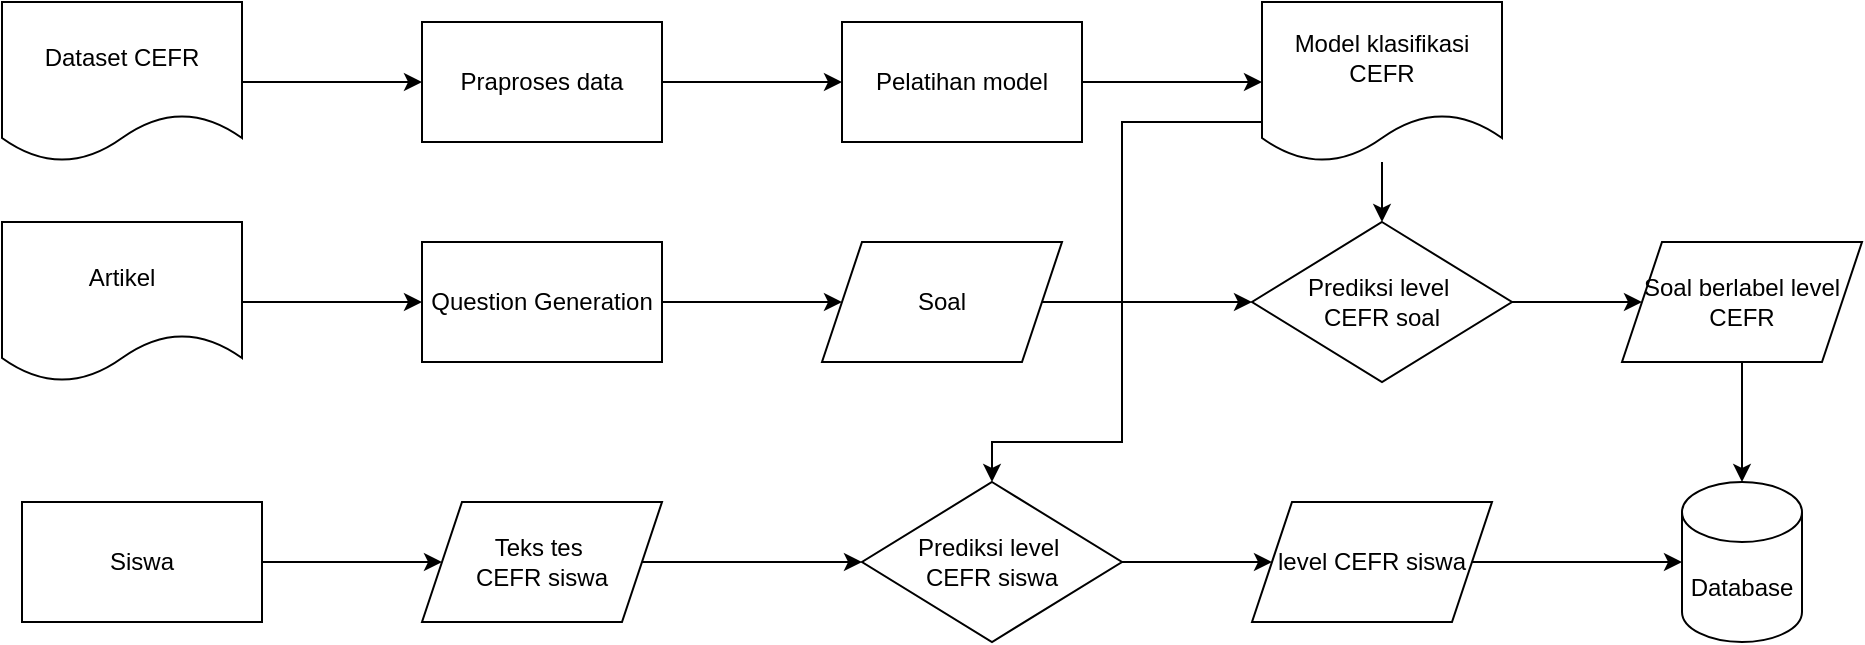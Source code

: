 <mxfile version="24.5.4" type="device">
  <diagram name="Halaman-1" id="qZEX9r17VSvdaLq3SQqc">
    <mxGraphModel dx="1358" dy="549" grid="1" gridSize="10" guides="1" tooltips="1" connect="1" arrows="1" fold="1" page="1" pageScale="1" pageWidth="827" pageHeight="1169" math="0" shadow="0">
      <root>
        <mxCell id="0" />
        <mxCell id="1" parent="0" />
        <mxCell id="7Zbi0GaOsBWuneSq0yRR-12" style="edgeStyle=orthogonalEdgeStyle;rounded=0;orthogonalLoop=1;jettySize=auto;html=1;exitX=1;exitY=0.5;exitDx=0;exitDy=0;" edge="1" parent="1" source="7Zbi0GaOsBWuneSq0yRR-1" target="7Zbi0GaOsBWuneSq0yRR-11">
          <mxGeometry relative="1" as="geometry" />
        </mxCell>
        <mxCell id="7Zbi0GaOsBWuneSq0yRR-1" value="Artikel" style="shape=document;whiteSpace=wrap;html=1;boundedLbl=1;" vertex="1" parent="1">
          <mxGeometry x="120" y="130" width="120" height="80" as="geometry" />
        </mxCell>
        <mxCell id="7Zbi0GaOsBWuneSq0yRR-6" style="edgeStyle=orthogonalEdgeStyle;rounded=0;orthogonalLoop=1;jettySize=auto;html=1;exitX=1;exitY=0.5;exitDx=0;exitDy=0;" edge="1" parent="1" source="7Zbi0GaOsBWuneSq0yRR-3" target="7Zbi0GaOsBWuneSq0yRR-5">
          <mxGeometry relative="1" as="geometry" />
        </mxCell>
        <mxCell id="7Zbi0GaOsBWuneSq0yRR-3" value="Praproses data" style="rounded=0;whiteSpace=wrap;html=1;" vertex="1" parent="1">
          <mxGeometry x="330" y="30" width="120" height="60" as="geometry" />
        </mxCell>
        <mxCell id="7Zbi0GaOsBWuneSq0yRR-10" style="edgeStyle=orthogonalEdgeStyle;rounded=0;orthogonalLoop=1;jettySize=auto;html=1;exitX=1;exitY=0.5;exitDx=0;exitDy=0;" edge="1" parent="1" source="7Zbi0GaOsBWuneSq0yRR-5" target="7Zbi0GaOsBWuneSq0yRR-9">
          <mxGeometry relative="1" as="geometry" />
        </mxCell>
        <mxCell id="7Zbi0GaOsBWuneSq0yRR-5" value="Pelatihan model" style="rounded=0;whiteSpace=wrap;html=1;" vertex="1" parent="1">
          <mxGeometry x="540" y="30" width="120" height="60" as="geometry" />
        </mxCell>
        <mxCell id="7Zbi0GaOsBWuneSq0yRR-8" style="edgeStyle=orthogonalEdgeStyle;rounded=0;orthogonalLoop=1;jettySize=auto;html=1;" edge="1" parent="1" source="7Zbi0GaOsBWuneSq0yRR-14" target="7Zbi0GaOsBWuneSq0yRR-3">
          <mxGeometry relative="1" as="geometry">
            <mxPoint x="230" y="60" as="sourcePoint" />
          </mxGeometry>
        </mxCell>
        <mxCell id="7Zbi0GaOsBWuneSq0yRR-20" style="edgeStyle=orthogonalEdgeStyle;rounded=0;orthogonalLoop=1;jettySize=auto;html=1;" edge="1" parent="1" source="7Zbi0GaOsBWuneSq0yRR-9" target="7Zbi0GaOsBWuneSq0yRR-18">
          <mxGeometry relative="1" as="geometry" />
        </mxCell>
        <mxCell id="7Zbi0GaOsBWuneSq0yRR-34" style="edgeStyle=orthogonalEdgeStyle;rounded=0;orthogonalLoop=1;jettySize=auto;html=1;exitX=0;exitY=0.75;exitDx=0;exitDy=0;entryX=0.5;entryY=0;entryDx=0;entryDy=0;" edge="1" parent="1" source="7Zbi0GaOsBWuneSq0yRR-9" target="7Zbi0GaOsBWuneSq0yRR-27">
          <mxGeometry relative="1" as="geometry">
            <Array as="points">
              <mxPoint x="680" y="80" />
              <mxPoint x="680" y="240" />
              <mxPoint x="615" y="240" />
            </Array>
          </mxGeometry>
        </mxCell>
        <mxCell id="7Zbi0GaOsBWuneSq0yRR-9" value="Model klasifikasi CEFR" style="shape=document;whiteSpace=wrap;html=1;boundedLbl=1;" vertex="1" parent="1">
          <mxGeometry x="750" y="20" width="120" height="80" as="geometry" />
        </mxCell>
        <mxCell id="7Zbi0GaOsBWuneSq0yRR-16" style="edgeStyle=orthogonalEdgeStyle;rounded=0;orthogonalLoop=1;jettySize=auto;html=1;exitX=1;exitY=0.5;exitDx=0;exitDy=0;" edge="1" parent="1" source="7Zbi0GaOsBWuneSq0yRR-11" target="7Zbi0GaOsBWuneSq0yRR-15">
          <mxGeometry relative="1" as="geometry" />
        </mxCell>
        <mxCell id="7Zbi0GaOsBWuneSq0yRR-11" value="Question Generation" style="rounded=0;whiteSpace=wrap;html=1;" vertex="1" parent="1">
          <mxGeometry x="330" y="140" width="120" height="60" as="geometry" />
        </mxCell>
        <mxCell id="7Zbi0GaOsBWuneSq0yRR-14" value="Dataset CEFR" style="shape=document;whiteSpace=wrap;html=1;boundedLbl=1;" vertex="1" parent="1">
          <mxGeometry x="120" y="20" width="120" height="80" as="geometry" />
        </mxCell>
        <mxCell id="7Zbi0GaOsBWuneSq0yRR-19" style="edgeStyle=orthogonalEdgeStyle;rounded=0;orthogonalLoop=1;jettySize=auto;html=1;exitX=1;exitY=0.5;exitDx=0;exitDy=0;" edge="1" parent="1" source="7Zbi0GaOsBWuneSq0yRR-15" target="7Zbi0GaOsBWuneSq0yRR-18">
          <mxGeometry relative="1" as="geometry" />
        </mxCell>
        <mxCell id="7Zbi0GaOsBWuneSq0yRR-15" value="Soal" style="shape=parallelogram;perimeter=parallelogramPerimeter;whiteSpace=wrap;html=1;fixedSize=1;" vertex="1" parent="1">
          <mxGeometry x="530" y="140" width="120" height="60" as="geometry" />
        </mxCell>
        <mxCell id="7Zbi0GaOsBWuneSq0yRR-17" value="Database" style="shape=cylinder3;whiteSpace=wrap;html=1;boundedLbl=1;backgroundOutline=1;size=15;" vertex="1" parent="1">
          <mxGeometry x="960" y="260" width="60" height="80" as="geometry" />
        </mxCell>
        <mxCell id="7Zbi0GaOsBWuneSq0yRR-25" style="edgeStyle=orthogonalEdgeStyle;rounded=0;orthogonalLoop=1;jettySize=auto;html=1;exitX=1;exitY=0.5;exitDx=0;exitDy=0;" edge="1" parent="1" source="7Zbi0GaOsBWuneSq0yRR-18" target="7Zbi0GaOsBWuneSq0yRR-24">
          <mxGeometry relative="1" as="geometry" />
        </mxCell>
        <mxCell id="7Zbi0GaOsBWuneSq0yRR-18" value="Prediksi level&amp;nbsp;&lt;div&gt;CEFR soal&lt;/div&gt;" style="rhombus;whiteSpace=wrap;html=1;" vertex="1" parent="1">
          <mxGeometry x="745" y="130" width="130" height="80" as="geometry" />
        </mxCell>
        <mxCell id="7Zbi0GaOsBWuneSq0yRR-26" style="edgeStyle=orthogonalEdgeStyle;rounded=0;orthogonalLoop=1;jettySize=auto;html=1;exitX=0.5;exitY=1;exitDx=0;exitDy=0;" edge="1" parent="1" source="7Zbi0GaOsBWuneSq0yRR-24" target="7Zbi0GaOsBWuneSq0yRR-17">
          <mxGeometry relative="1" as="geometry" />
        </mxCell>
        <mxCell id="7Zbi0GaOsBWuneSq0yRR-24" value="Soal berlabel level CEFR" style="shape=parallelogram;perimeter=parallelogramPerimeter;whiteSpace=wrap;html=1;fixedSize=1;" vertex="1" parent="1">
          <mxGeometry x="930" y="140" width="120" height="60" as="geometry" />
        </mxCell>
        <mxCell id="7Zbi0GaOsBWuneSq0yRR-36" style="edgeStyle=orthogonalEdgeStyle;rounded=0;orthogonalLoop=1;jettySize=auto;html=1;exitX=1;exitY=0.5;exitDx=0;exitDy=0;entryX=0;entryY=0.5;entryDx=0;entryDy=0;" edge="1" parent="1" source="7Zbi0GaOsBWuneSq0yRR-27" target="7Zbi0GaOsBWuneSq0yRR-35">
          <mxGeometry relative="1" as="geometry" />
        </mxCell>
        <mxCell id="7Zbi0GaOsBWuneSq0yRR-27" value="Prediksi level&amp;nbsp;&lt;div&gt;CEFR siswa&lt;/div&gt;" style="rhombus;whiteSpace=wrap;html=1;" vertex="1" parent="1">
          <mxGeometry x="550" y="260" width="130" height="80" as="geometry" />
        </mxCell>
        <mxCell id="7Zbi0GaOsBWuneSq0yRR-32" style="edgeStyle=orthogonalEdgeStyle;rounded=0;orthogonalLoop=1;jettySize=auto;html=1;exitX=1;exitY=0.5;exitDx=0;exitDy=0;" edge="1" parent="1" source="7Zbi0GaOsBWuneSq0yRR-29" target="7Zbi0GaOsBWuneSq0yRR-27">
          <mxGeometry relative="1" as="geometry" />
        </mxCell>
        <mxCell id="7Zbi0GaOsBWuneSq0yRR-29" value="Teks tes&amp;nbsp;&lt;div&gt;CEFR siswa&lt;/div&gt;" style="shape=parallelogram;perimeter=parallelogramPerimeter;whiteSpace=wrap;html=1;fixedSize=1;" vertex="1" parent="1">
          <mxGeometry x="330" y="270" width="120" height="60" as="geometry" />
        </mxCell>
        <mxCell id="7Zbi0GaOsBWuneSq0yRR-31" style="edgeStyle=orthogonalEdgeStyle;rounded=0;orthogonalLoop=1;jettySize=auto;html=1;exitX=1;exitY=0.5;exitDx=0;exitDy=0;" edge="1" parent="1" source="7Zbi0GaOsBWuneSq0yRR-30" target="7Zbi0GaOsBWuneSq0yRR-29">
          <mxGeometry relative="1" as="geometry" />
        </mxCell>
        <mxCell id="7Zbi0GaOsBWuneSq0yRR-30" value="Siswa" style="rounded=0;whiteSpace=wrap;html=1;" vertex="1" parent="1">
          <mxGeometry x="130" y="270" width="120" height="60" as="geometry" />
        </mxCell>
        <mxCell id="7Zbi0GaOsBWuneSq0yRR-37" style="edgeStyle=orthogonalEdgeStyle;rounded=0;orthogonalLoop=1;jettySize=auto;html=1;exitX=1;exitY=0.5;exitDx=0;exitDy=0;" edge="1" parent="1" source="7Zbi0GaOsBWuneSq0yRR-35" target="7Zbi0GaOsBWuneSq0yRR-17">
          <mxGeometry relative="1" as="geometry" />
        </mxCell>
        <mxCell id="7Zbi0GaOsBWuneSq0yRR-35" value="level CEFR siswa" style="shape=parallelogram;perimeter=parallelogramPerimeter;whiteSpace=wrap;html=1;fixedSize=1;" vertex="1" parent="1">
          <mxGeometry x="745" y="270" width="120" height="60" as="geometry" />
        </mxCell>
      </root>
    </mxGraphModel>
  </diagram>
</mxfile>
